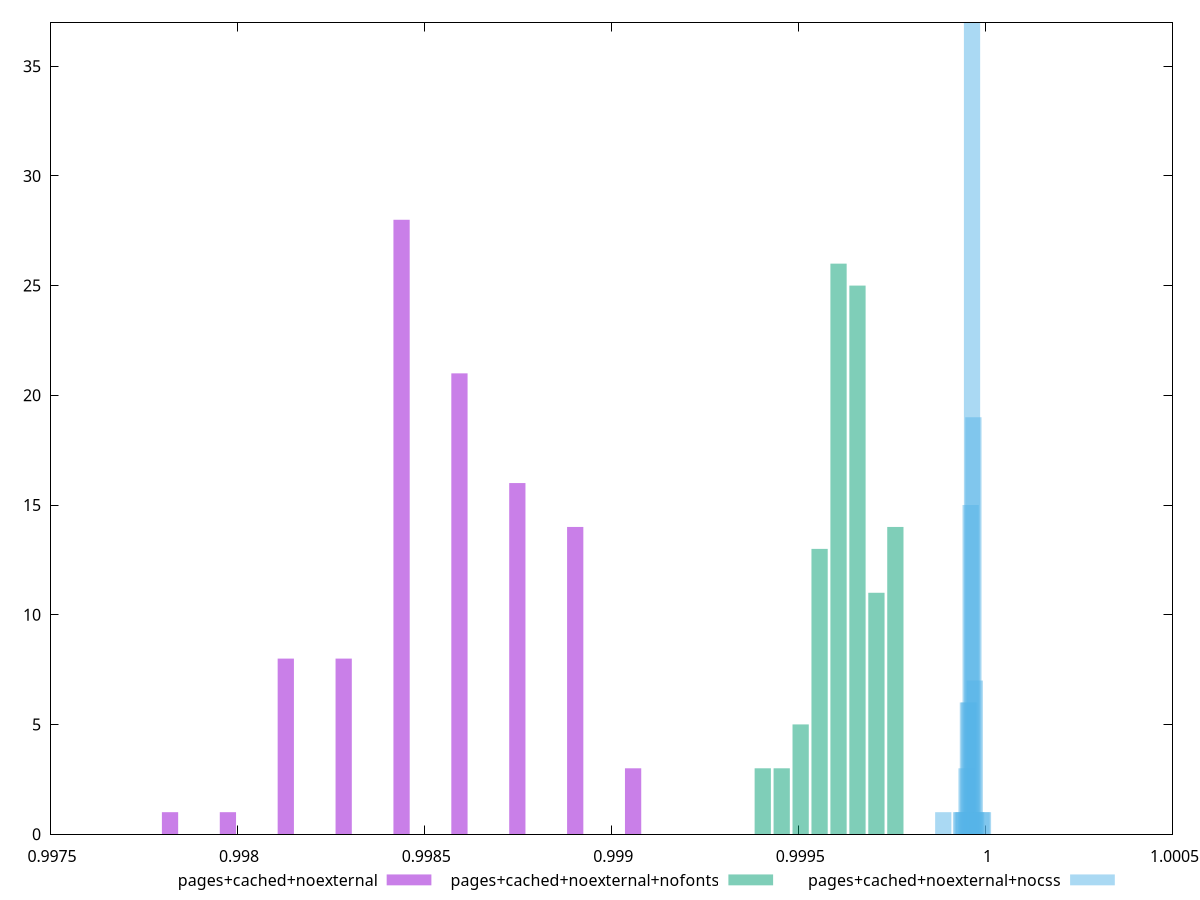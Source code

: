 $_pagesCachedNoexternal <<EOF
0.9985942828264394 21
0.9987489837223071 16
0.9984395819305716 28
0.9989036846181749 14
0.998130180138836 8
0.9982848810347038 8
0.9990583855140427 3
0.9979754792429683 1
0.9978207783471005 1
EOF
$_pagesCachedNoexternalNofonts <<EOF
0.999708683124758 11
0.9997593089759316 14
0.9996580572735844 25
0.9995568055712373 13
0.9996074314224108 26
0.9994555538688901 3
0.9994049280177165 3
0.9995061797200636 5
EOF
$_pagesCachedNoexternalNocss <<EOF
0.9999605548665813 15
0.9999642138389362 37
0.9999532369218715 6
0.9999495779495167 3
0.9999568958942264 6
0.999971531783646 7
0.9999678728112911 19
0.9999751907560008 1
0.9999422600048069 1
0.9999898266454205 1
0.9998873754194836 1
0.9999934856177753 1
0.999938601032452 1
0.9999349420600971 1
EOF
set key outside below
set terminal pngcairo
set output "report_00005_2020-11-02T22-26-11.212Z/mainthread-work-breakdown/mainthread-work-breakdown_pages+cached+noexternal_pages+cached+noexternal+nofonts_pages+cached+noexternal+nocss+hist.png"
set boxwidth 0.000043454145413497345
set style fill transparent solid 0.5 noborder
set yrange [0:37]
plot $_pagesCachedNoexternal title "pages+cached+noexternal" with boxes ,$_pagesCachedNoexternalNofonts title "pages+cached+noexternal+nofonts" with boxes ,$_pagesCachedNoexternalNocss title "pages+cached+noexternal+nocss" with boxes ,